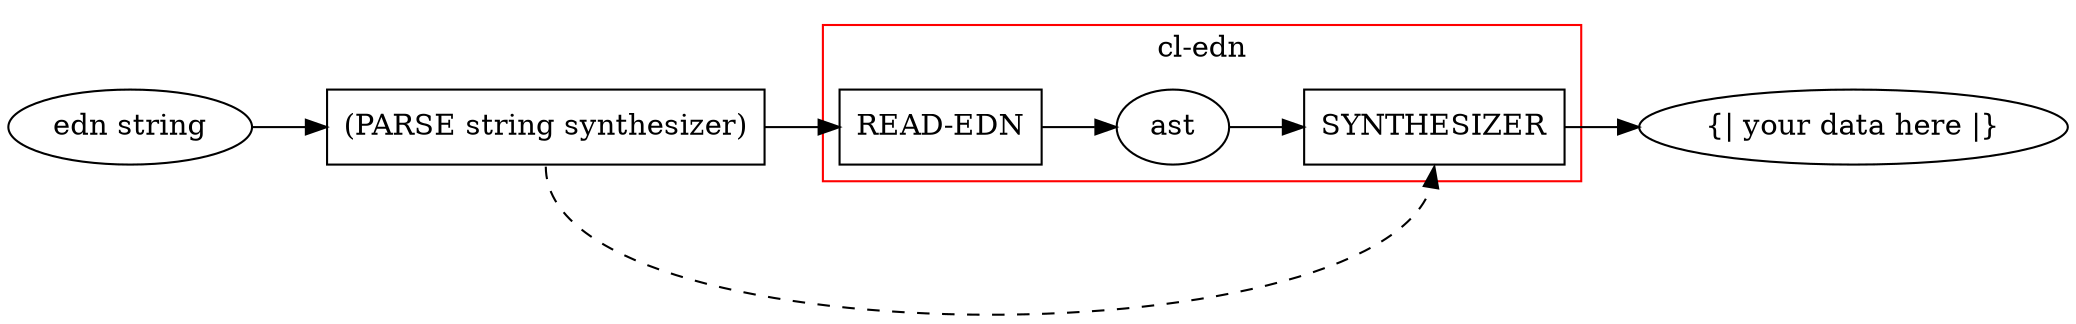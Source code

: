 digraph G {
  splines=true;
  rankdir=LR;
  p[label="(PARSE string synthesizer)",shape=box];
  "edn string" -> p ;
  p -> "READ-EDN";
  p -> SYNTHESIZER[style=dashed,constraint=false,tailport=s,headport=s];
  subgraph cluster_internals {
    label="cl-edn";
    color=red;
    "READ-EDN" [shape=box,group=int];
    ast[group=int];
    "SYNTHESIZER" [shape=box,group=int];
    "READ-EDN" -> ast ;
    ast -> SYNTHESIZER ;
  }
  SYNTHESIZER -> "{| your data here |}";
  
}
